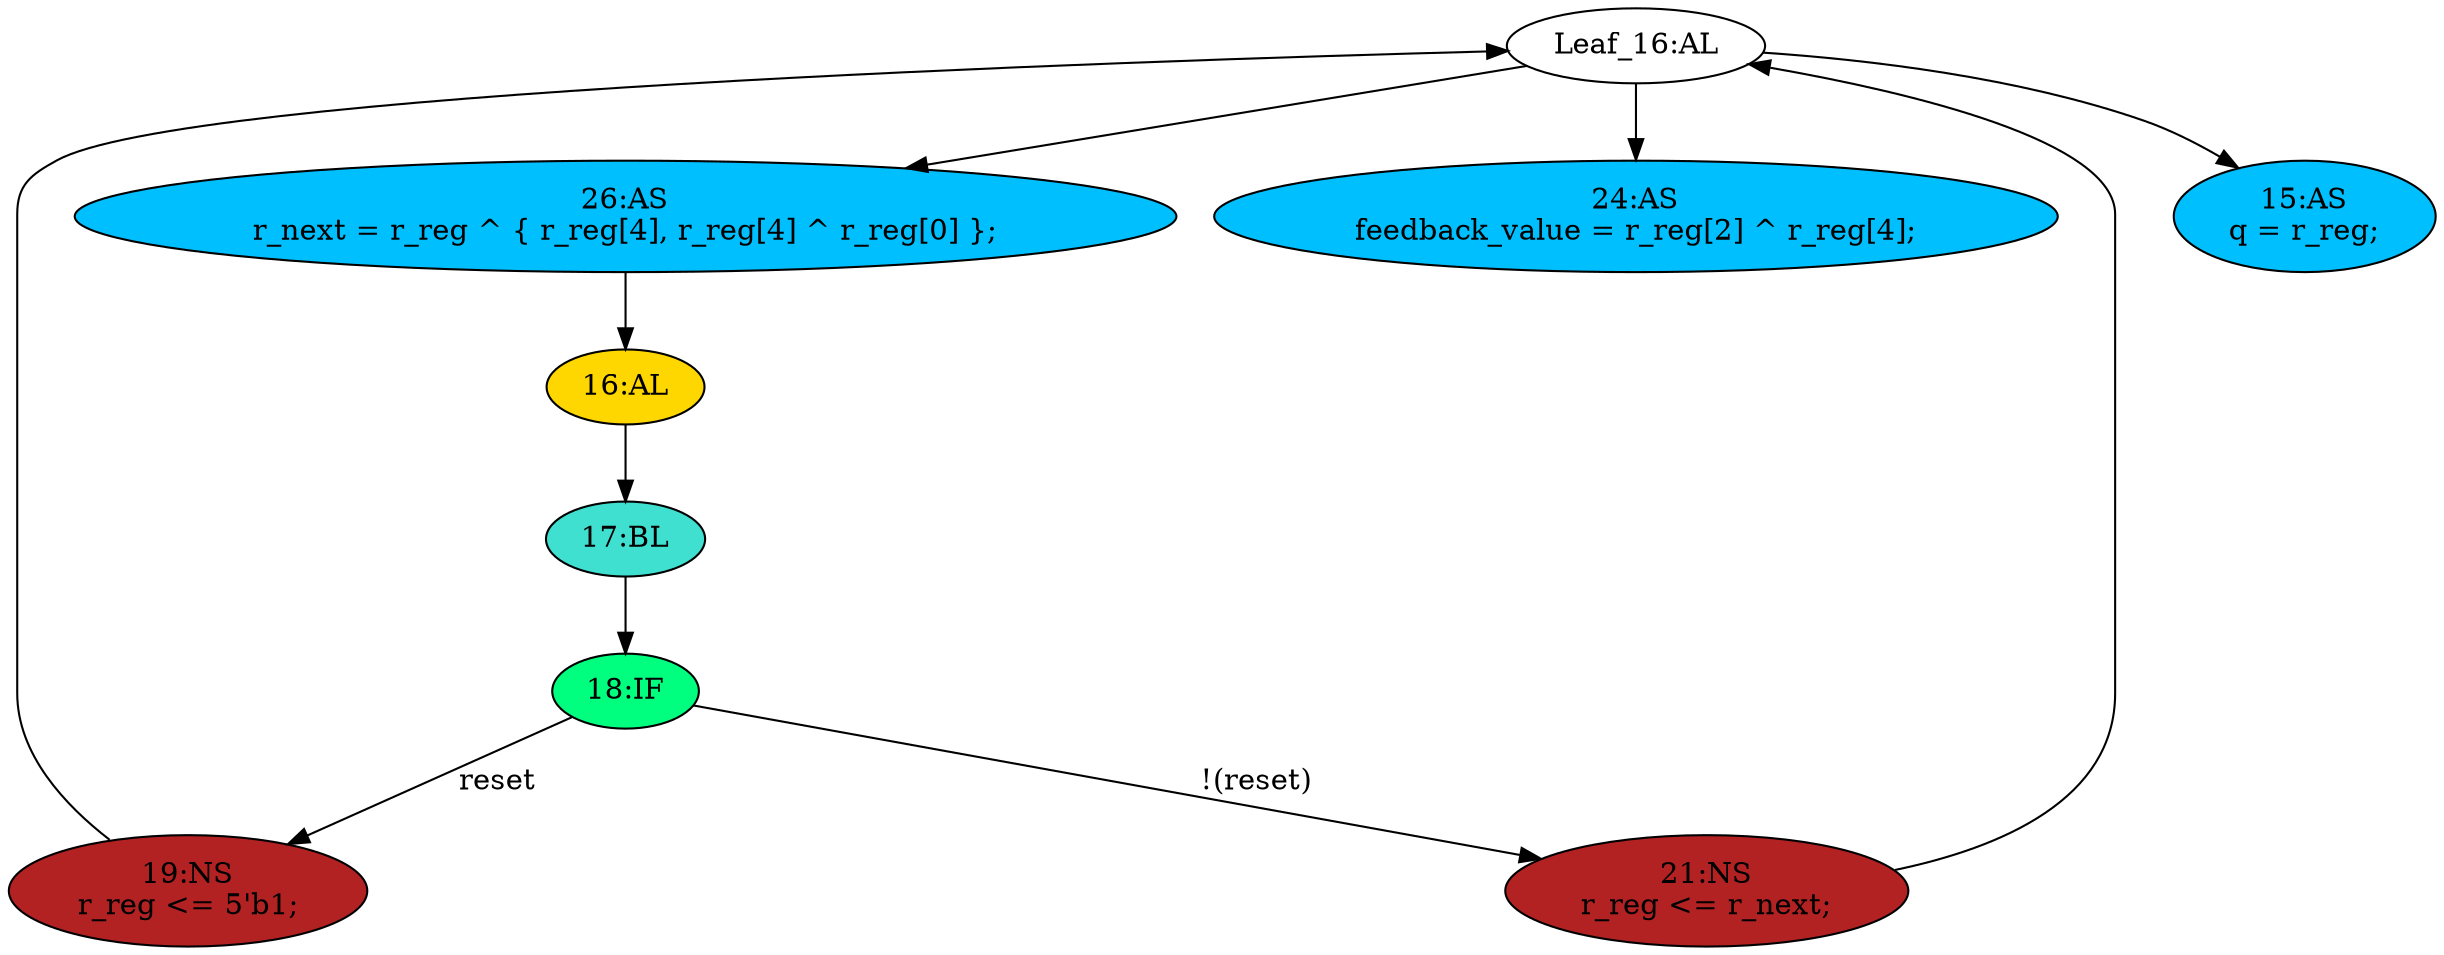 strict digraph "compose( ,  )" {
	node [label="\N"];
	"24:AS"	[ast="<pyverilog.vparser.ast.Assign object at 0x7f576d666e90>",
		def_var="['feedback_value']",
		fillcolor=deepskyblue,
		label="24:AS
feedback_value = r_reg[2] ^ r_reg[4];",
		statements="[]",
		style=filled,
		typ=Assign,
		use_var="['r_reg', 'r_reg']"];
	"18:IF"	[ast="<pyverilog.vparser.ast.IfStatement object at 0x7f576d3ce550>",
		fillcolor=springgreen,
		label="18:IF",
		statements="[]",
		style=filled,
		typ=IfStatement];
	"19:NS"	[ast="<pyverilog.vparser.ast.NonblockingSubstitution object at 0x7f576d3cecd0>",
		fillcolor=firebrick,
		label="19:NS
r_reg <= 5'b1;",
		statements="[<pyverilog.vparser.ast.NonblockingSubstitution object at 0x7f576d3cecd0>]",
		style=filled,
		typ=NonblockingSubstitution];
	"18:IF" -> "19:NS"	[cond="['reset']",
		label=reset,
		lineno=18];
	"21:NS"	[ast="<pyverilog.vparser.ast.NonblockingSubstitution object at 0x7f576d671390>",
		fillcolor=firebrick,
		label="21:NS
r_reg <= r_next;",
		statements="[<pyverilog.vparser.ast.NonblockingSubstitution object at 0x7f576d671390>]",
		style=filled,
		typ=NonblockingSubstitution];
	"18:IF" -> "21:NS"	[cond="['reset']",
		label="!(reset)",
		lineno=18];
	"Leaf_16:AL"	[def_var="['r_reg']",
		label="Leaf_16:AL"];
	"Leaf_16:AL" -> "24:AS";
	"26:AS"	[ast="<pyverilog.vparser.ast.Assign object at 0x7f576d666550>",
		def_var="['r_next']",
		fillcolor=deepskyblue,
		label="26:AS
r_next = r_reg ^ { r_reg[4], r_reg[4] ^ r_reg[0] };",
		statements="[]",
		style=filled,
		typ=Assign,
		use_var="['r_reg', 'r_reg', 'r_reg', 'r_reg']"];
	"Leaf_16:AL" -> "26:AS";
	"15:AS"	[ast="<pyverilog.vparser.ast.Assign object at 0x7f576d3d6750>",
		def_var="['q']",
		fillcolor=deepskyblue,
		label="15:AS
q = r_reg;",
		statements="[]",
		style=filled,
		typ=Assign,
		use_var="['r_reg']"];
	"Leaf_16:AL" -> "15:AS";
	"19:NS" -> "Leaf_16:AL"	[cond="[]",
		lineno=None];
	"16:AL"	[ast="<pyverilog.vparser.ast.Always object at 0x7f576d663210>",
		clk_sens=True,
		fillcolor=gold,
		label="16:AL",
		sens="['clk', 'reset']",
		statements="[]",
		style=filled,
		typ=Always,
		use_var="['reset', 'r_next']"];
	"17:BL"	[ast="<pyverilog.vparser.ast.Block object at 0x7f576d663890>",
		fillcolor=turquoise,
		label="17:BL",
		statements="[]",
		style=filled,
		typ=Block];
	"16:AL" -> "17:BL"	[cond="[]",
		lineno=None];
	"17:BL" -> "18:IF"	[cond="[]",
		lineno=None];
	"26:AS" -> "16:AL";
	"21:NS" -> "Leaf_16:AL"	[cond="[]",
		lineno=None];
}
